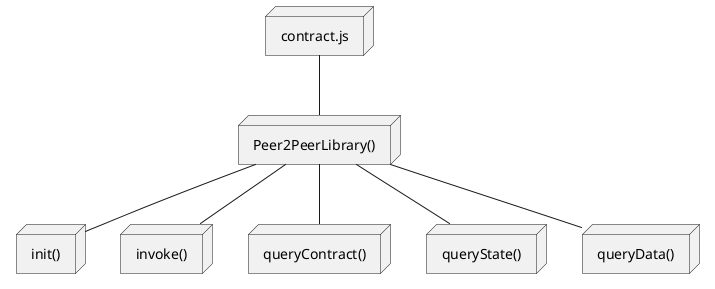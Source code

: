 @startuml
node module as "contract.js"
node contract as "Peer2PeerLibrary()"
node init as "init()"
node invoke as "invoke()"
node queryContract as "queryContract()"
node queryState as "queryState()"
node queryData as "queryData()"

module -- contract
contract -- init
contract -- invoke
contract -- queryContract
contract -- queryState
contract -- queryData
@enduml